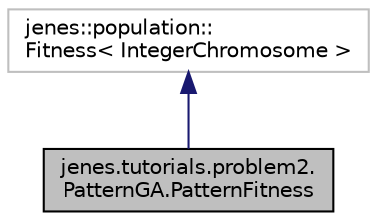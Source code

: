digraph "jenes.tutorials.problem2.PatternGA.PatternFitness"
{
  edge [fontname="Helvetica",fontsize="10",labelfontname="Helvetica",labelfontsize="10"];
  node [fontname="Helvetica",fontsize="10",shape=record];
  Node1 [label="jenes.tutorials.problem2.\lPatternGA.PatternFitness",height=0.2,width=0.4,color="black", fillcolor="grey75", style="filled" fontcolor="black"];
  Node2 -> Node1 [dir="back",color="midnightblue",fontsize="10",style="solid"];
  Node2 [label="jenes::population::\lFitness\< IntegerChromosome \>",height=0.2,width=0.4,color="grey75", fillcolor="white", style="filled"];
}
